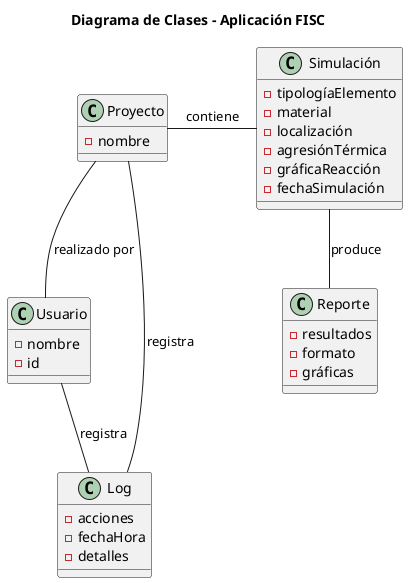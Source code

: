 @startuml

title Diagrama de Clases - Aplicación FISC

class Usuario {
    - nombre
    - id
}

class Proyecto {
    - nombre
}

class Simulación {
    - tipologíaElemento
    - material
    - localización
    - agresiónTérmica
    - gráficaReacción
    - fechaSimulación
}

class Log {
    - acciones
    - fechaHora
    - detalles
}

class Reporte {
    - resultados
    - formato
    - gráficas
}


Proyecto  - Simulación : "contiene"
Simulación -- Reporte : "produce"
Proyecto -- Usuario : "realizado por"
Usuario -- Log : "registra"
Proyecto -- Log : "registra"

@enduml